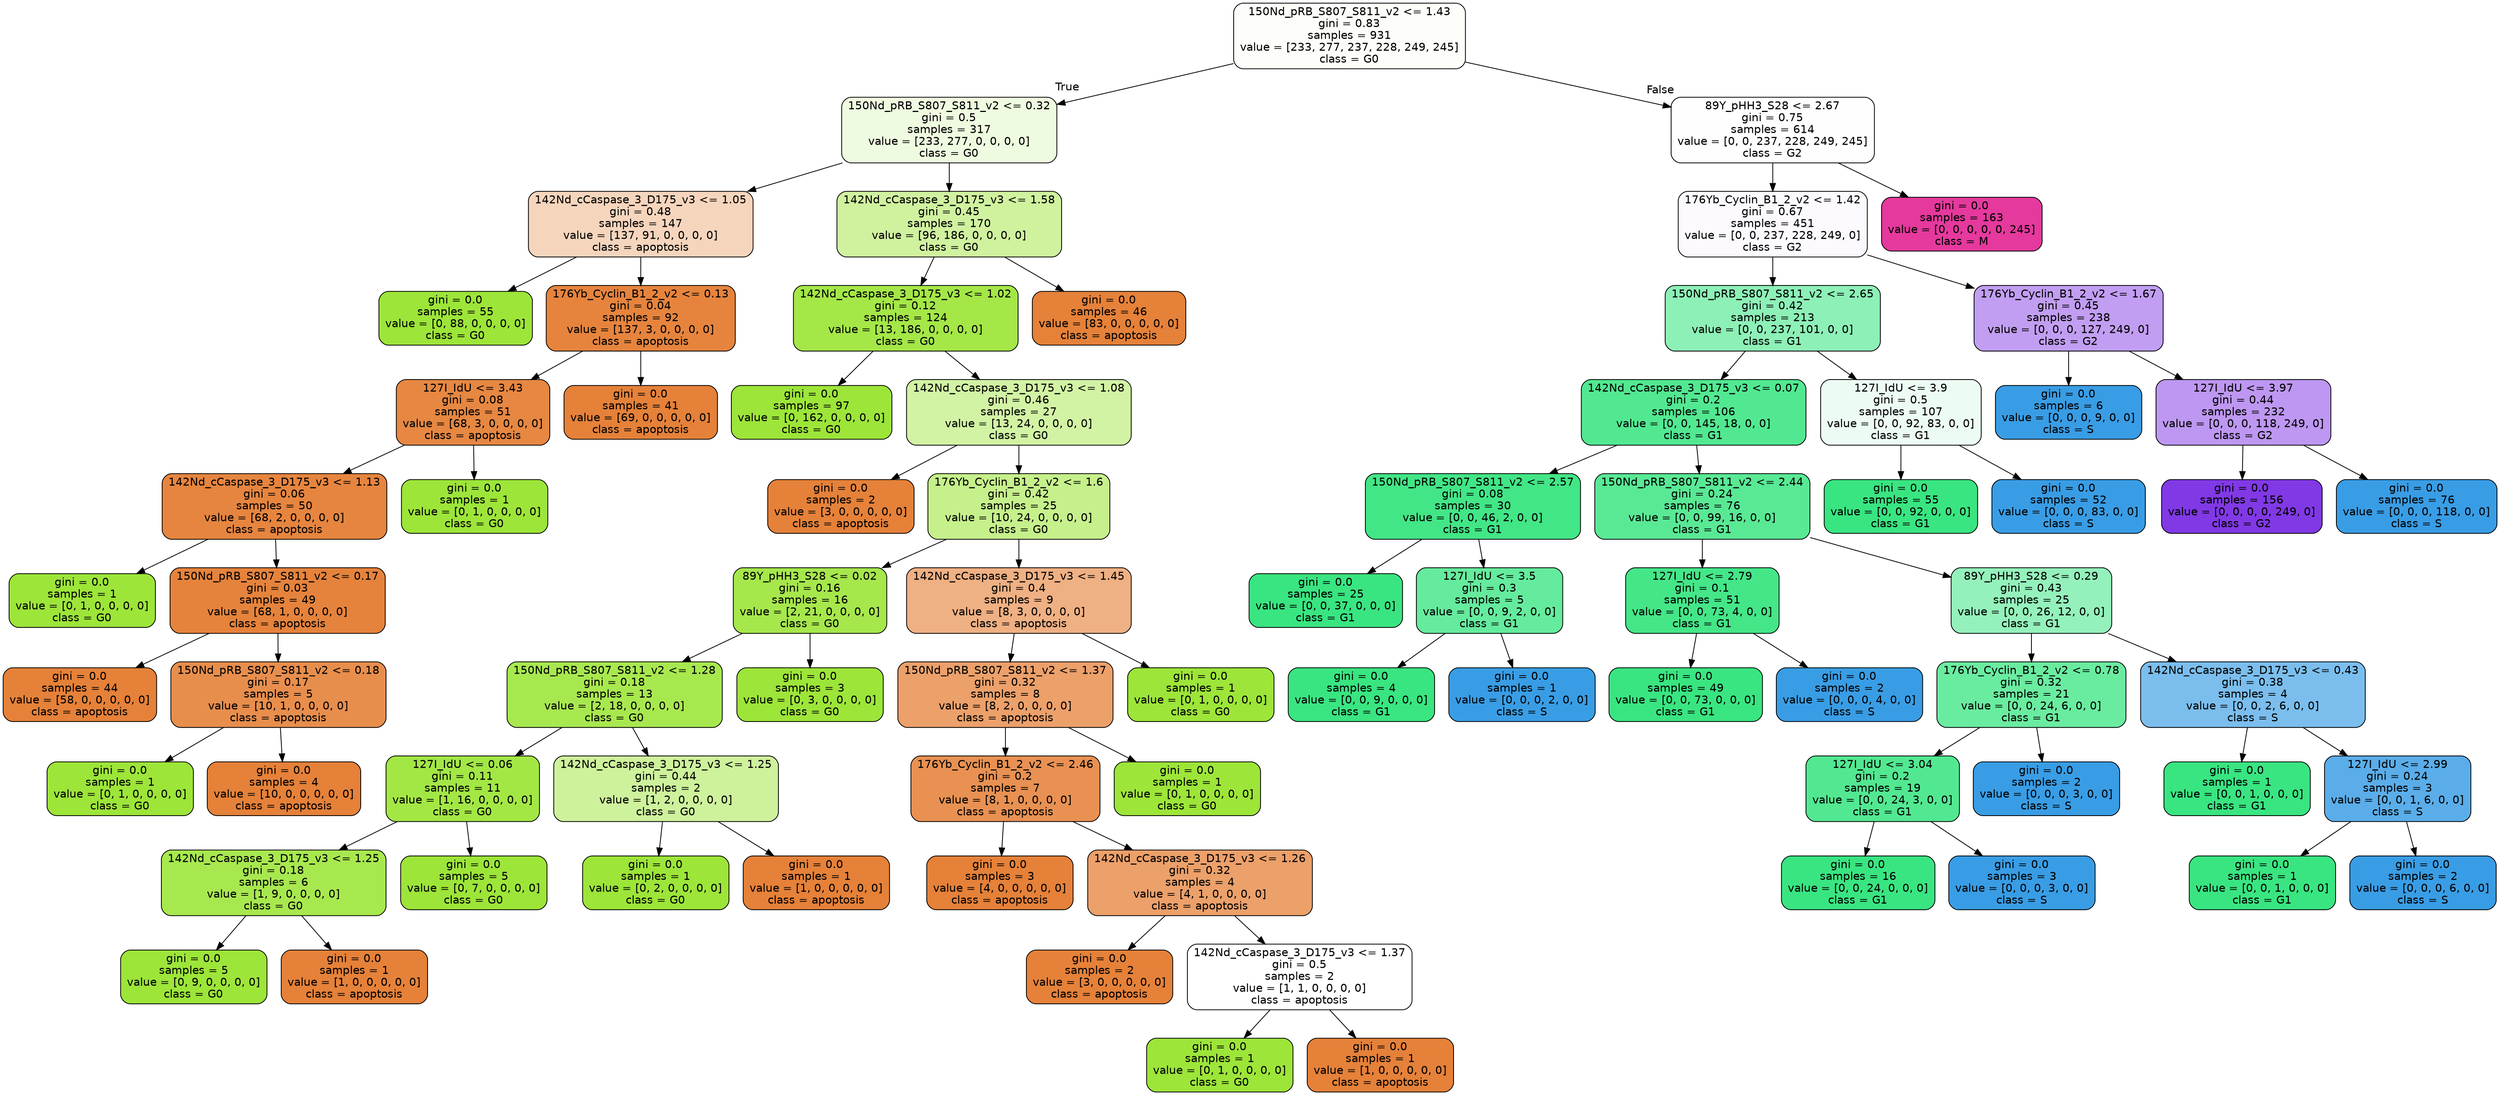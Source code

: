 digraph Tree {
node [shape=box, style="filled, rounded", color="black", fontname="helvetica"] ;
edge [fontname="helvetica"] ;
0 [label="150Nd_pRB_S807_S811_v2 <= 1.43\ngini = 0.83\nsamples = 931\nvalue = [233, 277, 237, 228, 249, 245]\nclass = G0", fillcolor="#fdfefa"] ;
1 [label="150Nd_pRB_S807_S811_v2 <= 0.32\ngini = 0.5\nsamples = 317\nvalue = [233, 277, 0, 0, 0, 0]\nclass = G0", fillcolor="#effbe0"] ;
0 -> 1 [labeldistance=2.5, labelangle=45, headlabel="True"] ;
2 [label="142Nd_cCaspase_3_D175_v3 <= 1.05\ngini = 0.48\nsamples = 147\nvalue = [137, 91, 0, 0, 0, 0]\nclass = apoptosis", fillcolor="#f6d5bd"] ;
1 -> 2 ;
3 [label="gini = 0.0\nsamples = 55\nvalue = [0, 88, 0, 0, 0, 0]\nclass = G0", fillcolor="#9de539"] ;
2 -> 3 ;
4 [label="176Yb_Cyclin_B1_2_v2 <= 0.13\ngini = 0.04\nsamples = 92\nvalue = [137, 3, 0, 0, 0, 0]\nclass = apoptosis", fillcolor="#e6843d"] ;
2 -> 4 ;
5 [label="127I_IdU <= 3.43\ngini = 0.08\nsamples = 51\nvalue = [68, 3, 0, 0, 0, 0]\nclass = apoptosis", fillcolor="#e68742"] ;
4 -> 5 ;
6 [label="142Nd_cCaspase_3_D175_v3 <= 1.13\ngini = 0.06\nsamples = 50\nvalue = [68, 2, 0, 0, 0, 0]\nclass = apoptosis", fillcolor="#e6853f"] ;
5 -> 6 ;
7 [label="gini = 0.0\nsamples = 1\nvalue = [0, 1, 0, 0, 0, 0]\nclass = G0", fillcolor="#9de539"] ;
6 -> 7 ;
8 [label="150Nd_pRB_S807_S811_v2 <= 0.17\ngini = 0.03\nsamples = 49\nvalue = [68, 1, 0, 0, 0, 0]\nclass = apoptosis", fillcolor="#e5833c"] ;
6 -> 8 ;
9 [label="gini = 0.0\nsamples = 44\nvalue = [58, 0, 0, 0, 0, 0]\nclass = apoptosis", fillcolor="#e58139"] ;
8 -> 9 ;
10 [label="150Nd_pRB_S807_S811_v2 <= 0.18\ngini = 0.17\nsamples = 5\nvalue = [10, 1, 0, 0, 0, 0]\nclass = apoptosis", fillcolor="#e88e4d"] ;
8 -> 10 ;
11 [label="gini = 0.0\nsamples = 1\nvalue = [0, 1, 0, 0, 0, 0]\nclass = G0", fillcolor="#9de539"] ;
10 -> 11 ;
12 [label="gini = 0.0\nsamples = 4\nvalue = [10, 0, 0, 0, 0, 0]\nclass = apoptosis", fillcolor="#e58139"] ;
10 -> 12 ;
13 [label="gini = 0.0\nsamples = 1\nvalue = [0, 1, 0, 0, 0, 0]\nclass = G0", fillcolor="#9de539"] ;
5 -> 13 ;
14 [label="gini = 0.0\nsamples = 41\nvalue = [69, 0, 0, 0, 0, 0]\nclass = apoptosis", fillcolor="#e58139"] ;
4 -> 14 ;
15 [label="142Nd_cCaspase_3_D175_v3 <= 1.58\ngini = 0.45\nsamples = 170\nvalue = [96, 186, 0, 0, 0, 0]\nclass = G0", fillcolor="#d0f29f"] ;
1 -> 15 ;
16 [label="142Nd_cCaspase_3_D175_v3 <= 1.02\ngini = 0.12\nsamples = 124\nvalue = [13, 186, 0, 0, 0, 0]\nclass = G0", fillcolor="#a4e747"] ;
15 -> 16 ;
17 [label="gini = 0.0\nsamples = 97\nvalue = [0, 162, 0, 0, 0, 0]\nclass = G0", fillcolor="#9de539"] ;
16 -> 17 ;
18 [label="142Nd_cCaspase_3_D175_v3 <= 1.08\ngini = 0.46\nsamples = 27\nvalue = [13, 24, 0, 0, 0, 0]\nclass = G0", fillcolor="#d2f3a4"] ;
16 -> 18 ;
19 [label="gini = 0.0\nsamples = 2\nvalue = [3, 0, 0, 0, 0, 0]\nclass = apoptosis", fillcolor="#e58139"] ;
18 -> 19 ;
20 [label="176Yb_Cyclin_B1_2_v2 <= 1.6\ngini = 0.42\nsamples = 25\nvalue = [10, 24, 0, 0, 0, 0]\nclass = G0", fillcolor="#c6f08b"] ;
18 -> 20 ;
21 [label="89Y_pHH3_S28 <= 0.02\ngini = 0.16\nsamples = 16\nvalue = [2, 21, 0, 0, 0, 0]\nclass = G0", fillcolor="#a6e74c"] ;
20 -> 21 ;
22 [label="150Nd_pRB_S807_S811_v2 <= 1.28\ngini = 0.18\nsamples = 13\nvalue = [2, 18, 0, 0, 0, 0]\nclass = G0", fillcolor="#a8e84f"] ;
21 -> 22 ;
23 [label="127I_IdU <= 0.06\ngini = 0.11\nsamples = 11\nvalue = [1, 16, 0, 0, 0, 0]\nclass = G0", fillcolor="#a3e745"] ;
22 -> 23 ;
24 [label="142Nd_cCaspase_3_D175_v3 <= 1.25\ngini = 0.18\nsamples = 6\nvalue = [1, 9, 0, 0, 0, 0]\nclass = G0", fillcolor="#a8e84f"] ;
23 -> 24 ;
25 [label="gini = 0.0\nsamples = 5\nvalue = [0, 9, 0, 0, 0, 0]\nclass = G0", fillcolor="#9de539"] ;
24 -> 25 ;
26 [label="gini = 0.0\nsamples = 1\nvalue = [1, 0, 0, 0, 0, 0]\nclass = apoptosis", fillcolor="#e58139"] ;
24 -> 26 ;
27 [label="gini = 0.0\nsamples = 5\nvalue = [0, 7, 0, 0, 0, 0]\nclass = G0", fillcolor="#9de539"] ;
23 -> 27 ;
28 [label="142Nd_cCaspase_3_D175_v3 <= 1.25\ngini = 0.44\nsamples = 2\nvalue = [1, 2, 0, 0, 0, 0]\nclass = G0", fillcolor="#cef29c"] ;
22 -> 28 ;
29 [label="gini = 0.0\nsamples = 1\nvalue = [0, 2, 0, 0, 0, 0]\nclass = G0", fillcolor="#9de539"] ;
28 -> 29 ;
30 [label="gini = 0.0\nsamples = 1\nvalue = [1, 0, 0, 0, 0, 0]\nclass = apoptosis", fillcolor="#e58139"] ;
28 -> 30 ;
31 [label="gini = 0.0\nsamples = 3\nvalue = [0, 3, 0, 0, 0, 0]\nclass = G0", fillcolor="#9de539"] ;
21 -> 31 ;
32 [label="142Nd_cCaspase_3_D175_v3 <= 1.45\ngini = 0.4\nsamples = 9\nvalue = [8, 3, 0, 0, 0, 0]\nclass = apoptosis", fillcolor="#efb083"] ;
20 -> 32 ;
33 [label="150Nd_pRB_S807_S811_v2 <= 1.37\ngini = 0.32\nsamples = 8\nvalue = [8, 2, 0, 0, 0, 0]\nclass = apoptosis", fillcolor="#eca06a"] ;
32 -> 33 ;
34 [label="176Yb_Cyclin_B1_2_v2 <= 2.46\ngini = 0.2\nsamples = 7\nvalue = [8, 1, 0, 0, 0, 0]\nclass = apoptosis", fillcolor="#e89152"] ;
33 -> 34 ;
35 [label="gini = 0.0\nsamples = 3\nvalue = [4, 0, 0, 0, 0, 0]\nclass = apoptosis", fillcolor="#e58139"] ;
34 -> 35 ;
36 [label="142Nd_cCaspase_3_D175_v3 <= 1.26\ngini = 0.32\nsamples = 4\nvalue = [4, 1, 0, 0, 0, 0]\nclass = apoptosis", fillcolor="#eca06a"] ;
34 -> 36 ;
37 [label="gini = 0.0\nsamples = 2\nvalue = [3, 0, 0, 0, 0, 0]\nclass = apoptosis", fillcolor="#e58139"] ;
36 -> 37 ;
38 [label="142Nd_cCaspase_3_D175_v3 <= 1.37\ngini = 0.5\nsamples = 2\nvalue = [1, 1, 0, 0, 0, 0]\nclass = apoptosis", fillcolor="#ffffff"] ;
36 -> 38 ;
39 [label="gini = 0.0\nsamples = 1\nvalue = [0, 1, 0, 0, 0, 0]\nclass = G0", fillcolor="#9de539"] ;
38 -> 39 ;
40 [label="gini = 0.0\nsamples = 1\nvalue = [1, 0, 0, 0, 0, 0]\nclass = apoptosis", fillcolor="#e58139"] ;
38 -> 40 ;
41 [label="gini = 0.0\nsamples = 1\nvalue = [0, 1, 0, 0, 0, 0]\nclass = G0", fillcolor="#9de539"] ;
33 -> 41 ;
42 [label="gini = 0.0\nsamples = 1\nvalue = [0, 1, 0, 0, 0, 0]\nclass = G0", fillcolor="#9de539"] ;
32 -> 42 ;
43 [label="gini = 0.0\nsamples = 46\nvalue = [83, 0, 0, 0, 0, 0]\nclass = apoptosis", fillcolor="#e58139"] ;
15 -> 43 ;
44 [label="89Y_pHH3_S28 <= 2.67\ngini = 0.75\nsamples = 614\nvalue = [0, 0, 237, 228, 249, 245]\nclass = G2", fillcolor="#fefeff"] ;
0 -> 44 [labeldistance=2.5, labelangle=-45, headlabel="False"] ;
45 [label="176Yb_Cyclin_B1_2_v2 <= 1.42\ngini = 0.67\nsamples = 451\nvalue = [0, 0, 237, 228, 249, 0]\nclass = G2", fillcolor="#fcfafe"] ;
44 -> 45 ;
46 [label="150Nd_pRB_S807_S811_v2 <= 2.65\ngini = 0.42\nsamples = 213\nvalue = [0, 0, 237, 101, 0, 0]\nclass = G1", fillcolor="#8df0b7"] ;
45 -> 46 ;
47 [label="142Nd_cCaspase_3_D175_v3 <= 0.07\ngini = 0.2\nsamples = 106\nvalue = [0, 0, 145, 18, 0, 0]\nclass = G1", fillcolor="#52e891"] ;
46 -> 47 ;
48 [label="150Nd_pRB_S807_S811_v2 <= 2.57\ngini = 0.08\nsamples = 30\nvalue = [0, 0, 46, 2, 0, 0]\nclass = G1", fillcolor="#42e686"] ;
47 -> 48 ;
49 [label="gini = 0.0\nsamples = 25\nvalue = [0, 0, 37, 0, 0, 0]\nclass = G1", fillcolor="#39e581"] ;
48 -> 49 ;
50 [label="127I_IdU <= 3.5\ngini = 0.3\nsamples = 5\nvalue = [0, 0, 9, 2, 0, 0]\nclass = G1", fillcolor="#65eb9d"] ;
48 -> 50 ;
51 [label="gini = 0.0\nsamples = 4\nvalue = [0, 0, 9, 0, 0, 0]\nclass = G1", fillcolor="#39e581"] ;
50 -> 51 ;
52 [label="gini = 0.0\nsamples = 1\nvalue = [0, 0, 0, 2, 0, 0]\nclass = S", fillcolor="#399de5"] ;
50 -> 52 ;
53 [label="150Nd_pRB_S807_S811_v2 <= 2.44\ngini = 0.24\nsamples = 76\nvalue = [0, 0, 99, 16, 0, 0]\nclass = G1", fillcolor="#59e995"] ;
47 -> 53 ;
54 [label="127I_IdU <= 2.79\ngini = 0.1\nsamples = 51\nvalue = [0, 0, 73, 4, 0, 0]\nclass = G1", fillcolor="#44e688"] ;
53 -> 54 ;
55 [label="gini = 0.0\nsamples = 49\nvalue = [0, 0, 73, 0, 0, 0]\nclass = G1", fillcolor="#39e581"] ;
54 -> 55 ;
56 [label="gini = 0.0\nsamples = 2\nvalue = [0, 0, 0, 4, 0, 0]\nclass = S", fillcolor="#399de5"] ;
54 -> 56 ;
57 [label="89Y_pHH3_S28 <= 0.29\ngini = 0.43\nsamples = 25\nvalue = [0, 0, 26, 12, 0, 0]\nclass = G1", fillcolor="#94f1bb"] ;
53 -> 57 ;
58 [label="176Yb_Cyclin_B1_2_v2 <= 0.78\ngini = 0.32\nsamples = 21\nvalue = [0, 0, 24, 6, 0, 0]\nclass = G1", fillcolor="#6aeca0"] ;
57 -> 58 ;
59 [label="127I_IdU <= 3.04\ngini = 0.2\nsamples = 19\nvalue = [0, 0, 24, 3, 0, 0]\nclass = G1", fillcolor="#52e891"] ;
58 -> 59 ;
60 [label="gini = 0.0\nsamples = 16\nvalue = [0, 0, 24, 0, 0, 0]\nclass = G1", fillcolor="#39e581"] ;
59 -> 60 ;
61 [label="gini = 0.0\nsamples = 3\nvalue = [0, 0, 0, 3, 0, 0]\nclass = S", fillcolor="#399de5"] ;
59 -> 61 ;
62 [label="gini = 0.0\nsamples = 2\nvalue = [0, 0, 0, 3, 0, 0]\nclass = S", fillcolor="#399de5"] ;
58 -> 62 ;
63 [label="142Nd_cCaspase_3_D175_v3 <= 0.43\ngini = 0.38\nsamples = 4\nvalue = [0, 0, 2, 6, 0, 0]\nclass = S", fillcolor="#7bbeee"] ;
57 -> 63 ;
64 [label="gini = 0.0\nsamples = 1\nvalue = [0, 0, 1, 0, 0, 0]\nclass = G1", fillcolor="#39e581"] ;
63 -> 64 ;
65 [label="127I_IdU <= 2.99\ngini = 0.24\nsamples = 3\nvalue = [0, 0, 1, 6, 0, 0]\nclass = S", fillcolor="#5aade9"] ;
63 -> 65 ;
66 [label="gini = 0.0\nsamples = 1\nvalue = [0, 0, 1, 0, 0, 0]\nclass = G1", fillcolor="#39e581"] ;
65 -> 66 ;
67 [label="gini = 0.0\nsamples = 2\nvalue = [0, 0, 0, 6, 0, 0]\nclass = S", fillcolor="#399de5"] ;
65 -> 67 ;
68 [label="127I_IdU <= 3.9\ngini = 0.5\nsamples = 107\nvalue = [0, 0, 92, 83, 0, 0]\nclass = G1", fillcolor="#ecfcf3"] ;
46 -> 68 ;
69 [label="gini = 0.0\nsamples = 55\nvalue = [0, 0, 92, 0, 0, 0]\nclass = G1", fillcolor="#39e581"] ;
68 -> 69 ;
70 [label="gini = 0.0\nsamples = 52\nvalue = [0, 0, 0, 83, 0, 0]\nclass = S", fillcolor="#399de5"] ;
68 -> 70 ;
71 [label="176Yb_Cyclin_B1_2_v2 <= 1.67\ngini = 0.45\nsamples = 238\nvalue = [0, 0, 0, 127, 249, 0]\nclass = G2", fillcolor="#c19ef2"] ;
45 -> 71 ;
72 [label="gini = 0.0\nsamples = 6\nvalue = [0, 0, 0, 9, 0, 0]\nclass = S", fillcolor="#399de5"] ;
71 -> 72 ;
73 [label="127I_IdU <= 3.97\ngini = 0.44\nsamples = 232\nvalue = [0, 0, 0, 118, 249, 0]\nclass = G2", fillcolor="#bd97f1"] ;
71 -> 73 ;
74 [label="gini = 0.0\nsamples = 156\nvalue = [0, 0, 0, 0, 249, 0]\nclass = G2", fillcolor="#8139e5"] ;
73 -> 74 ;
75 [label="gini = 0.0\nsamples = 76\nvalue = [0, 0, 0, 118, 0, 0]\nclass = S", fillcolor="#399de5"] ;
73 -> 75 ;
76 [label="gini = 0.0\nsamples = 163\nvalue = [0, 0, 0, 0, 0, 245]\nclass = M", fillcolor="#e5399d"] ;
44 -> 76 ;
}
